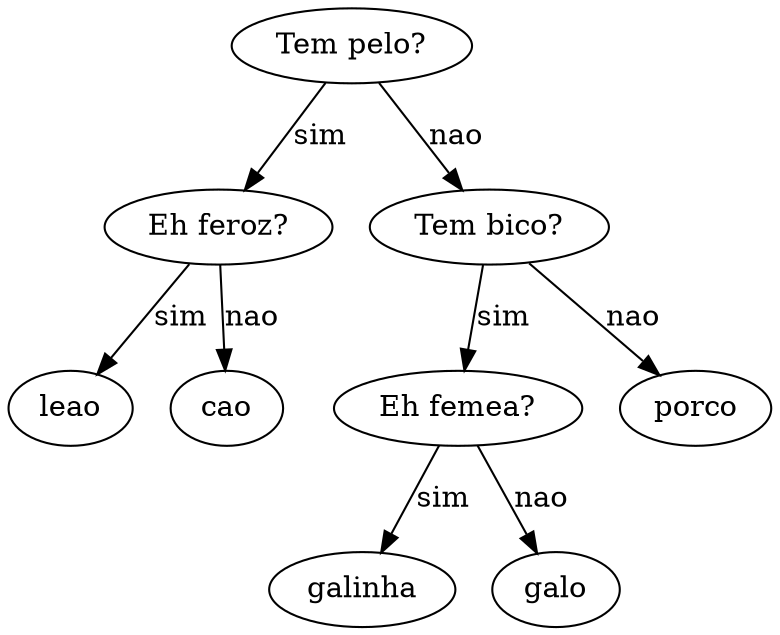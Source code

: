 digraph database
{
0[label="Tem pelo?"];
0->1[label="sim"];
0->4[label="nao"];
1[label="Eh feroz?"];
1->2[label="sim"];
1->3[label="nao"];
2[label="leao"];
3[label="cao"];
4[label="Tem bico?"];
4->5[label="sim"];
4->8[label="nao"];
5[label="Eh femea?"];
5->6[label="sim"];
5->7[label="nao"];
6[label="galinha"];
7[label="galo"];
8[label="porco"];
}